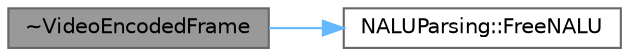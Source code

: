 digraph "~VideoEncodedFrame"
{
 // LATEX_PDF_SIZE
  bgcolor="transparent";
  edge [fontname=Helvetica,fontsize=10,labelfontname=Helvetica,labelfontsize=10];
  node [fontname=Helvetica,fontsize=10,shape=box,height=0.2,width=0.4];
  rankdir="LR";
  Node1 [id="Node000001",label="~VideoEncodedFrame",height=0.2,width=0.4,color="gray40", fillcolor="grey60", style="filled", fontcolor="black",tooltip="析构函数"];
  Node1 -> Node2 [id="edge1_Node000001_Node000002",color="steelblue1",style="solid",tooltip=" "];
  Node2 [id="Node000002",label="NALUParsing::FreeNALU",height=0.2,width=0.4,color="grey40", fillcolor="white", style="filled",URL="$class_n_a_l_u_parsing.html#ab876984c6a602c8f67fd938f3b0f626a",tooltip="释放 NAL 单元"];
}
